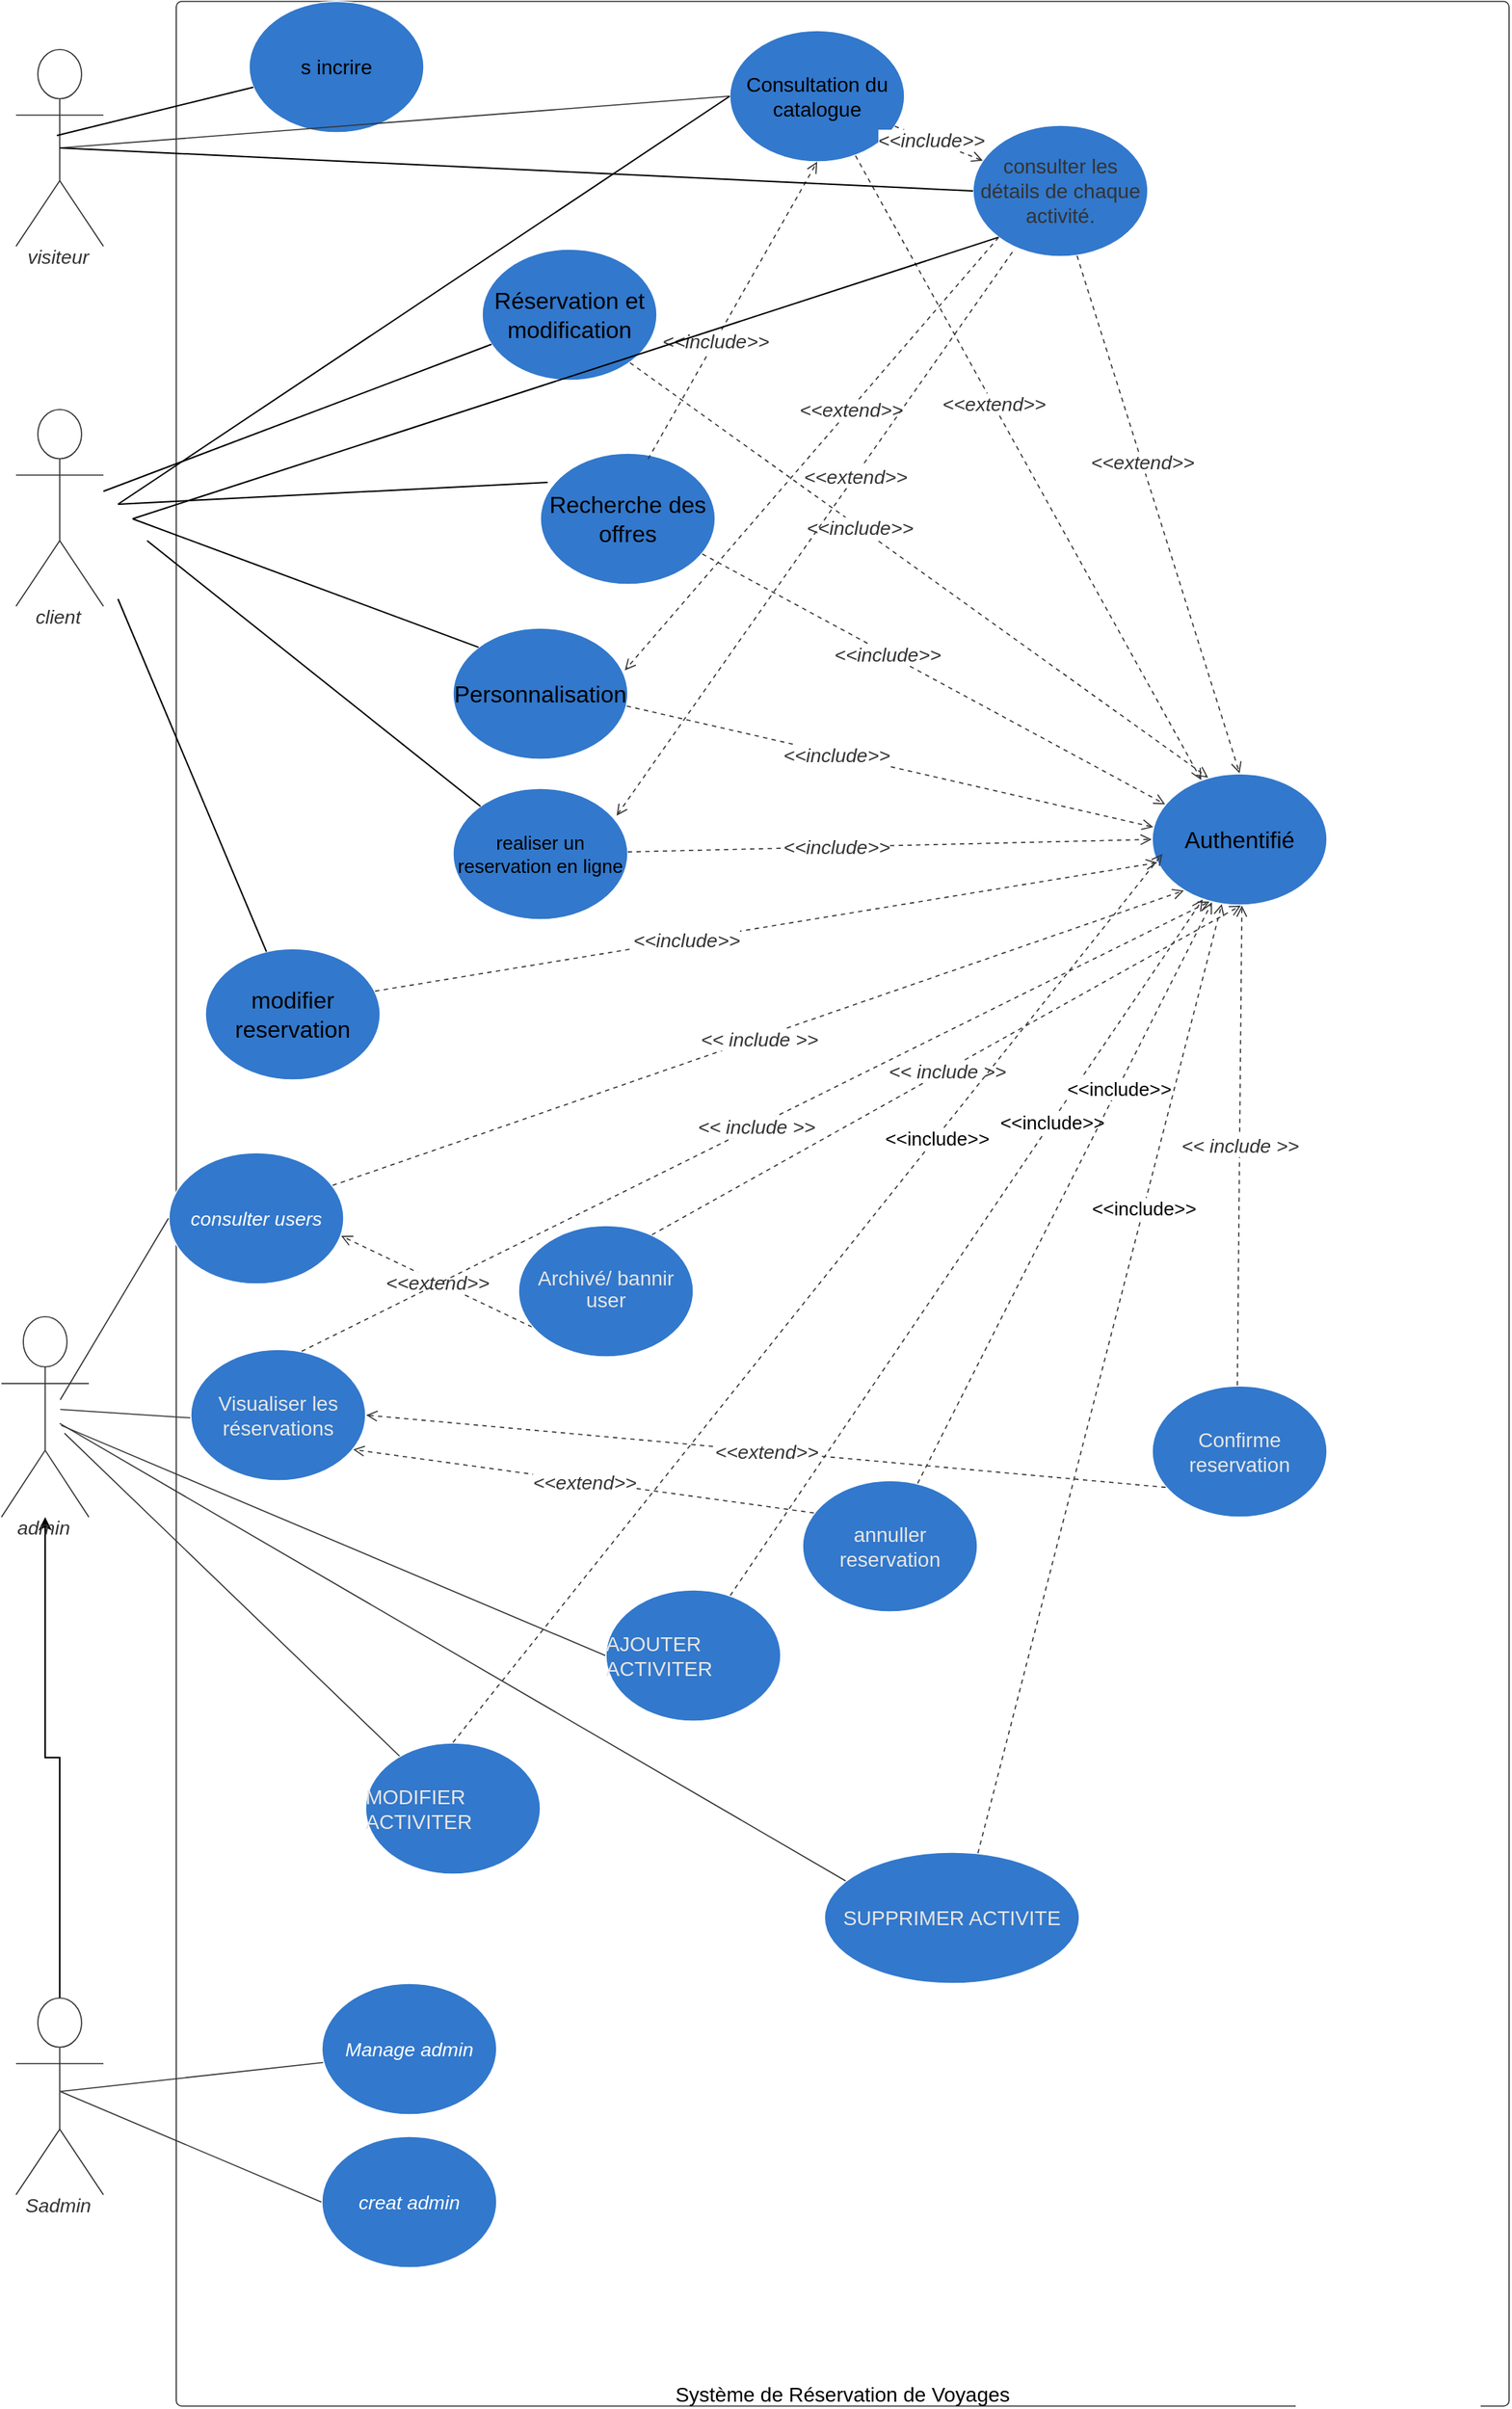 <mxfile version="25.0.3">
  <diagram name="Page-1" id="yLReXwHr22yJk2KDq0IS">
    <mxGraphModel dx="2100" dy="1044" grid="1" gridSize="10" guides="1" tooltips="1" connect="1" arrows="1" fold="1" page="1" pageScale="1" pageWidth="850" pageHeight="1100" math="0" shadow="0">
      <root>
        <mxCell id="0" />
        <mxCell id="1" parent="0" />
        <mxCell id="6W4QoT8AuajTi3IHCfQw-1" value="Système de Réservation de Voyages" style="html=1;overflow=block;blockSpacing=1;whiteSpace=wrap;container=1;pointerEvents=0;collapsible=0;recursiveResize=0;fontSize=14;spacing=0;verticalAlign=bottom;strokeColor=#333333;strokeOpacity=100;fillOpacity=0;rounded=1;absoluteArcSize=1;arcSize=7.5;fillColor=#000000;strokeWidth=0.8;lucidId=.Q4M__F_tF__;" vertex="1" parent="1">
          <mxGeometry x="170" y="80" width="915" height="1650" as="geometry" />
        </mxCell>
        <mxCell id="6W4QoT8AuajTi3IHCfQw-41" value="Réservation et modification" style="html=1;overflow=block;blockSpacing=1;whiteSpace=wrap;ellipse;fontSize=16;align=center;spacing=0;verticalAlign=middle;strokeColor=#ffffff;strokeOpacity=100;fillOpacity=100;rounded=1;absoluteArcSize=1;arcSize=7.5;fillColor=#3278cc;strokeWidth=0.8;lucidId=l2tDh2iOXQqX;" vertex="1" parent="6W4QoT8AuajTi3IHCfQw-1">
          <mxGeometry x="210" y="170" width="120" height="90" as="geometry" />
        </mxCell>
        <mxCell id="6W4QoT8AuajTi3IHCfQw-4" value="Consultation du catalogue" style="html=1;overflow=block;blockSpacing=1;whiteSpace=wrap;ellipse;fontSize=14;align=center;spacing=0;verticalAlign=middle;strokeColor=#ffffff;strokeOpacity=100;fillOpacity=100;rounded=1;absoluteArcSize=1;arcSize=7.5;fillColor=#3278cc;strokeWidth=0.8;lucidId=.Q4M82ccuo9S;" vertex="1" parent="6W4QoT8AuajTi3IHCfQw-1">
          <mxGeometry x="380" y="20" width="120" height="90" as="geometry" />
        </mxCell>
        <mxCell id="6W4QoT8AuajTi3IHCfQw-82" value="s incrire" style="html=1;overflow=block;blockSpacing=1;whiteSpace=wrap;ellipse;fontSize=14;align=center;spacing=0;verticalAlign=middle;strokeColor=#ffffff;strokeOpacity=100;fillOpacity=100;rounded=1;absoluteArcSize=1;arcSize=7.5;fillColor=#3278cc;strokeWidth=0.8;lucidId=.Q4M82ccuo9S;" vertex="1" parent="6W4QoT8AuajTi3IHCfQw-1">
          <mxGeometry x="50" width="120" height="90" as="geometry" />
        </mxCell>
        <mxCell id="6W4QoT8AuajTi3IHCfQw-63" value="Recherche  des offres" style="html=1;overflow=block;blockSpacing=1;whiteSpace=wrap;ellipse;fontSize=16;align=center;spacing=0;verticalAlign=middle;strokeColor=#ffffff;strokeOpacity=100;fillOpacity=100;rounded=1;absoluteArcSize=1;arcSize=7.5;fillColor=#3278cc;strokeWidth=0.8;lucidId=wduDFV2WwzAc;" vertex="1" parent="6W4QoT8AuajTi3IHCfQw-1">
          <mxGeometry x="250" y="310" width="120" height="90" as="geometry" />
        </mxCell>
        <mxCell id="6W4QoT8AuajTi3IHCfQw-42" value="Personnalisation" style="html=1;overflow=block;blockSpacing=1;whiteSpace=wrap;ellipse;fontSize=16;align=center;spacing=0;verticalAlign=middle;strokeColor=#ffffff;strokeOpacity=100;fillOpacity=100;rounded=1;absoluteArcSize=1;arcSize=7.5;fillColor=#3278cc;strokeWidth=0.8;lucidId=P1tDUjzM05Ek;" vertex="1" parent="6W4QoT8AuajTi3IHCfQw-1">
          <mxGeometry x="190" y="430" width="120" height="90" as="geometry" />
        </mxCell>
        <mxCell id="6W4QoT8AuajTi3IHCfQw-78" value="realiser un reservation en ligne" style="html=1;overflow=block;blockSpacing=1;whiteSpace=wrap;ellipse;fontSize=13;align=center;spacing=0;verticalAlign=middle;strokeColor=#ffffff;strokeOpacity=100;fillOpacity=100;rounded=1;absoluteArcSize=1;arcSize=7.5;fillColor=#3278cc;strokeWidth=0.8;lucidId=yfuD5ivr1SDQ;" vertex="1" parent="6W4QoT8AuajTi3IHCfQw-1">
          <mxGeometry x="190" y="540" width="120" height="90" as="geometry" />
        </mxCell>
        <mxCell id="6W4QoT8AuajTi3IHCfQw-67" value="modifier reservation" style="html=1;overflow=block;blockSpacing=1;whiteSpace=wrap;ellipse;fontSize=16;align=center;spacing=0;verticalAlign=middle;strokeColor=#ffffff;strokeOpacity=100;fillOpacity=100;rounded=1;absoluteArcSize=1;arcSize=7.5;fillColor=#3278cc;strokeWidth=0.8;lucidId=aguDIjFiDDDF;" vertex="1" parent="6W4QoT8AuajTi3IHCfQw-1">
          <mxGeometry x="20" y="650" width="120" height="90" as="geometry" />
        </mxCell>
        <mxCell id="6W4QoT8AuajTi3IHCfQw-94" value="" style="html=1;jettySize=18;whiteSpace=wrap;fontSize=13;strokeColor=#333333;strokeOpacity=100;dashed=1;fixDash=1;strokeWidth=0.8;rounded=0;startArrow=none;endArrow=open;exitX=0.616;exitY=0.044;exitPerimeter=0;entryX=0.5;entryY=1;lucidId=y~tDq5_zpgtW;exitDx=0;exitDy=0;entryDx=0;entryDy=0;" edge="1" parent="6W4QoT8AuajTi3IHCfQw-1" source="6W4QoT8AuajTi3IHCfQw-63" target="6W4QoT8AuajTi3IHCfQw-4">
          <mxGeometry width="100" height="100" relative="1" as="geometry">
            <Array as="points" />
            <mxPoint x="322" y="258" as="sourcePoint" />
            <mxPoint x="703" y="518" as="targetPoint" />
          </mxGeometry>
        </mxCell>
        <mxCell id="6W4QoT8AuajTi3IHCfQw-95" value="&amp;lt;&amp;lt;include&amp;gt;&amp;gt;" style="text;html=1;resizable=0;labelBackgroundColor=default;align=center;verticalAlign=middle;fontStyle=2;fontColor=#333333;fontSize=13.3;" vertex="1" parent="6W4QoT8AuajTi3IHCfQw-94">
          <mxGeometry x="-0.206" relative="1" as="geometry" />
        </mxCell>
        <mxCell id="6W4QoT8AuajTi3IHCfQw-21" value="Authentifié" style="html=1;overflow=block;blockSpacing=1;whiteSpace=wrap;ellipse;fontSize=16;align=center;spacing=0;verticalAlign=middle;strokeColor=#ffffff;strokeOpacity=100;fillOpacity=100;rounded=1;absoluteArcSize=1;arcSize=7.5;fillColor=#3278cc;strokeWidth=0.8;lucidId=wRtDWMIVUkhB;" vertex="1" parent="6W4QoT8AuajTi3IHCfQw-1">
          <mxGeometry x="670" y="530" width="120" height="90" as="geometry" />
        </mxCell>
        <mxCell id="6W4QoT8AuajTi3IHCfQw-76" value="" style="html=1;jettySize=18;whiteSpace=wrap;fontSize=13;strokeColor=#333333;strokeOpacity=100;dashed=1;fixDash=1;strokeWidth=0.8;rounded=0;startArrow=none;endArrow=open;exitX=0.994;exitY=0.594;exitPerimeter=0;entryX=0.006;entryY=0.406;entryPerimeter=0;lucidId=2guDETDGXmMz;" edge="1" parent="6W4QoT8AuajTi3IHCfQw-1" source="6W4QoT8AuajTi3IHCfQw-42" target="6W4QoT8AuajTi3IHCfQw-21">
          <mxGeometry width="100" height="100" relative="1" as="geometry">
            <Array as="points" />
          </mxGeometry>
        </mxCell>
        <mxCell id="6W4QoT8AuajTi3IHCfQw-77" value="&amp;lt;&amp;lt;include&amp;gt;&amp;gt;" style="text;html=1;resizable=0;labelBackgroundColor=default;align=center;verticalAlign=middle;fontStyle=2;fontColor=#333333;fontSize=13.3;" vertex="1" parent="6W4QoT8AuajTi3IHCfQw-76">
          <mxGeometry x="-0.206" relative="1" as="geometry" />
        </mxCell>
        <mxCell id="6W4QoT8AuajTi3IHCfQw-72" value="" style="html=1;jettySize=18;whiteSpace=wrap;fontSize=13;strokeColor=#333333;strokeOpacity=100;dashed=1;fixDash=1;strokeWidth=0.8;rounded=0;startArrow=none;endArrow=open;entryX=-0.003;entryY=0.5;entryPerimeter=0;lucidId=IguD0MQruVUA;" edge="1" parent="6W4QoT8AuajTi3IHCfQw-1" source="6W4QoT8AuajTi3IHCfQw-78" target="6W4QoT8AuajTi3IHCfQw-21">
          <mxGeometry width="100" height="100" relative="1" as="geometry">
            <Array as="points" />
            <mxPoint x="150.36" y="563.56" as="sourcePoint" />
          </mxGeometry>
        </mxCell>
        <mxCell id="6W4QoT8AuajTi3IHCfQw-73" value="&amp;lt;&amp;lt;include&amp;gt;&amp;gt;" style="text;html=1;resizable=0;labelBackgroundColor=default;align=center;verticalAlign=middle;fontStyle=2;fontColor=#333333;fontSize=13.3;" vertex="1" parent="6W4QoT8AuajTi3IHCfQw-72">
          <mxGeometry x="-0.206" relative="1" as="geometry" />
        </mxCell>
        <mxCell id="6W4QoT8AuajTi3IHCfQw-70" value="" style="html=1;jettySize=18;whiteSpace=wrap;fontSize=13;strokeColor=#333333;strokeOpacity=100;dashed=1;fixDash=1;strokeWidth=0.8;rounded=0;startArrow=none;endArrow=open;exitX=0.926;exitY=0.768;exitPerimeter=0;entryX=0.074;entryY=0.232;entryPerimeter=0;lucidId=CguDTukyIXwy;" edge="1" parent="6W4QoT8AuajTi3IHCfQw-1" source="6W4QoT8AuajTi3IHCfQw-63" target="6W4QoT8AuajTi3IHCfQw-21">
          <mxGeometry width="100" height="100" relative="1" as="geometry">
            <Array as="points" />
          </mxGeometry>
        </mxCell>
        <mxCell id="6W4QoT8AuajTi3IHCfQw-71" value="&amp;lt;&amp;lt;include&amp;gt;&amp;gt;" style="text;html=1;resizable=0;labelBackgroundColor=default;align=center;verticalAlign=middle;fontStyle=2;fontColor=#333333;fontSize=13.3;" vertex="1" parent="6W4QoT8AuajTi3IHCfQw-70">
          <mxGeometry x="-0.206" relative="1" as="geometry" />
        </mxCell>
        <mxCell id="6W4QoT8AuajTi3IHCfQw-68" value="" style="html=1;jettySize=18;whiteSpace=wrap;fontSize=13;strokeColor=#333333;strokeOpacity=100;dashed=1;fixDash=1;strokeWidth=0.8;rounded=0;startArrow=none;endArrow=open;exitX=0.971;exitY=0.323;exitPerimeter=0;entryX=0.029;entryY=0.677;entryPerimeter=0;lucidId=bhuDHpHgtsvB;" edge="1" parent="6W4QoT8AuajTi3IHCfQw-1" source="6W4QoT8AuajTi3IHCfQw-67" target="6W4QoT8AuajTi3IHCfQw-21">
          <mxGeometry width="100" height="100" relative="1" as="geometry">
            <Array as="points" />
          </mxGeometry>
        </mxCell>
        <mxCell id="6W4QoT8AuajTi3IHCfQw-69" value="&amp;lt;&amp;lt;include&amp;gt;&amp;gt;" style="text;html=1;resizable=0;labelBackgroundColor=default;align=center;verticalAlign=middle;fontStyle=2;fontColor=#333333;fontSize=13.3;" vertex="1" parent="6W4QoT8AuajTi3IHCfQw-68">
          <mxGeometry x="-0.206" relative="1" as="geometry" />
        </mxCell>
        <mxCell id="6W4QoT8AuajTi3IHCfQw-7" value="" style="html=1;jettySize=18;whiteSpace=wrap;overflow=block;blockSpacing=1;fontSize=13;strokeColor=#333333;strokeOpacity=100;dashed=1;fixDash=1;strokeWidth=0.8;rounded=0;startArrow=none;endArrow=open;exitX=0.719;exitY=0.953;exitPerimeter=0;entryX=0.281;entryY=0.047;entryPerimeter=0;lucidId=.Q4MsHjaNKUe;" edge="1" parent="6W4QoT8AuajTi3IHCfQw-1" source="6W4QoT8AuajTi3IHCfQw-4" target="6W4QoT8AuajTi3IHCfQw-21">
          <mxGeometry width="100" height="100" relative="1" as="geometry">
            <Array as="points" />
          </mxGeometry>
        </mxCell>
        <mxCell id="6W4QoT8AuajTi3IHCfQw-8" value="&amp;lt;&amp;lt;extend&amp;gt;&amp;gt;" style="text;html=1;resizable=0;labelBackgroundColor=default;align=center;verticalAlign=middle;fontStyle=2;fontColor=#333333;fontSize=13.3;" vertex="1" parent="6W4QoT8AuajTi3IHCfQw-7">
          <mxGeometry x="-0.206" relative="1" as="geometry" />
        </mxCell>
        <mxCell id="6W4QoT8AuajTi3IHCfQw-58" value="" style="html=1;jettySize=18;whiteSpace=wrap;fontSize=13;strokeColor=#333333;strokeOpacity=100;dashed=1;fixDash=1;strokeWidth=0.8;rounded=0;startArrow=none;endArrow=open;exitX=0.846;exitY=0.866;exitPerimeter=0;entryX=0.32;entryY=0.029;entryPerimeter=0;lucidId=y~tDq5_zpgtW;" edge="1" parent="6W4QoT8AuajTi3IHCfQw-1" source="6W4QoT8AuajTi3IHCfQw-41" target="6W4QoT8AuajTi3IHCfQw-21">
          <mxGeometry width="100" height="100" relative="1" as="geometry">
            <Array as="points" />
          </mxGeometry>
        </mxCell>
        <mxCell id="6W4QoT8AuajTi3IHCfQw-59" value="&amp;lt;&amp;lt;include&amp;gt;&amp;gt;" style="text;html=1;resizable=0;labelBackgroundColor=default;align=center;verticalAlign=middle;fontStyle=2;fontColor=#333333;fontSize=13.3;" vertex="1" parent="6W4QoT8AuajTi3IHCfQw-58">
          <mxGeometry x="-0.206" relative="1" as="geometry" />
        </mxCell>
        <mxCell id="6W4QoT8AuajTi3IHCfQw-28" value="Confirme reservation" style="html=1;overflow=block;blockSpacing=1;whiteSpace=wrap;ellipse;fontSize=14;fontColor=#e8e6e3;align=center;spacing=0;verticalAlign=middle;strokeColor=#ffffff;strokeOpacity=100;fillOpacity=100;rounded=1;absoluteArcSize=1;arcSize=7.5;fillColor=#3278cc;strokeWidth=0.8;lucidId=MWtD8rPZS3pk;" vertex="1" parent="6W4QoT8AuajTi3IHCfQw-1">
          <mxGeometry x="670" y="950" width="120" height="90" as="geometry" />
        </mxCell>
        <mxCell id="6W4QoT8AuajTi3IHCfQw-47" value="" style="html=1;jettySize=18;whiteSpace=wrap;fontSize=13;strokeColor=#333333;strokeOpacity=100;dashed=1;fixDash=1;strokeWidth=0.8;rounded=0;startArrow=none;endArrow=open;exitX=0.487;exitY=-0.004;exitPerimeter=0;entryX=0.513;entryY=1.004;entryPerimeter=0;lucidId=Z4tD4qm7GVld;" edge="1" parent="6W4QoT8AuajTi3IHCfQw-1" source="6W4QoT8AuajTi3IHCfQw-28" target="6W4QoT8AuajTi3IHCfQw-21">
          <mxGeometry width="100" height="100" relative="1" as="geometry">
            <Array as="points" />
          </mxGeometry>
        </mxCell>
        <mxCell id="6W4QoT8AuajTi3IHCfQw-48" value="&amp;lt;&amp;lt; include &amp;gt;&amp;gt;" style="text;html=1;resizable=0;labelBackgroundColor=default;align=center;verticalAlign=middle;fontStyle=2;fontColor=#333333;fontSize=13.3;" vertex="1" parent="6W4QoT8AuajTi3IHCfQw-47">
          <mxGeometry relative="1" as="geometry" />
        </mxCell>
        <mxCell id="6W4QoT8AuajTi3IHCfQw-2" value="visiteur" style="html=1;overflow=block;blockSpacing=1;shape=umlActor;labelPosition=center;verticalLabelPosition=bottom;verticalAlign=top;whiteSpace=nowrap;fontSize=13.3;fontColor=#333333;fontStyle=2;spacing=0;strokeColor=#333333;strokeOpacity=100;rounded=1;absoluteArcSize=1;arcSize=7.5;fillColor=#ffffff;strokeWidth=0.8;lucidId=.Q4MOHSBDm2E;" vertex="1" parent="1">
          <mxGeometry x="60" y="113" width="60" height="135" as="geometry" />
        </mxCell>
        <mxCell id="6W4QoT8AuajTi3IHCfQw-3" value="client" style="html=1;overflow=block;blockSpacing=1;shape=umlActor;labelPosition=center;verticalLabelPosition=bottom;verticalAlign=top;whiteSpace=nowrap;fontSize=13.3;fontColor=#333333;fontStyle=2;spacing=0;strokeColor=#333333;strokeOpacity=100;rounded=1;absoluteArcSize=1;arcSize=7.5;fillColor=#ffffff;strokeWidth=0.8;lucidId=.Q4MG143k2o2;" vertex="1" parent="1">
          <mxGeometry x="60" y="360" width="60" height="135" as="geometry" />
        </mxCell>
        <mxCell id="6W4QoT8AuajTi3IHCfQw-6" value="" style="html=1;jettySize=18;whiteSpace=wrap;overflow=block;blockSpacing=1;fontSize=13;strokeColor=#333333;strokeOpacity=100;strokeWidth=0.8;rounded=0;startArrow=none;endArrow=none;exitX=0.506;exitY=0.5;exitPerimeter=0;entryX=-0.003;entryY=0.5;entryPerimeter=0;lucidId=.Q4MYe-bv_wy;" edge="1" parent="1" source="6W4QoT8AuajTi3IHCfQw-2" target="6W4QoT8AuajTi3IHCfQw-4">
          <mxGeometry width="100" height="100" relative="1" as="geometry">
            <Array as="points" />
          </mxGeometry>
        </mxCell>
        <mxCell id="6W4QoT8AuajTi3IHCfQw-17" value="Manage admin" style="html=1;overflow=block;blockSpacing=1;whiteSpace=wrap;ellipse;fontSize=13.3;fontColor=#ffffff;fontStyle=2;align=center;spacing=0;verticalAlign=middle;strokeColor=#ffffff;strokeOpacity=100;fillOpacity=100;rounded=1;absoluteArcSize=1;arcSize=7.5;fillColor=#3278cc;strokeWidth=0.8;lucidId=FMtDDbHSJ49i;" vertex="1" parent="1">
          <mxGeometry x="270" y="1440" width="120" height="90" as="geometry" />
        </mxCell>
        <mxCell id="6W4QoT8AuajTi3IHCfQw-18" value="" style="html=1;jettySize=18;whiteSpace=wrap;fontSize=13;strokeColor=#333333;strokeOpacity=100;strokeWidth=0.8;rounded=0;startArrow=none;endArrow=none;exitX=0.506;exitY=0.438;exitPerimeter=0;entryX=0.007;entryY=0.603;entryPerimeter=0;lucidId=wOtDFYhyhci-;" edge="1" parent="1" target="6W4QoT8AuajTi3IHCfQw-17">
          <mxGeometry width="100" height="100" relative="1" as="geometry">
            <Array as="points" />
            <mxPoint x="90.36" y="1514.13" as="sourcePoint" />
          </mxGeometry>
        </mxCell>
        <mxCell id="6W4QoT8AuajTi3IHCfQw-20" value="Visualiser les réservations" style="html=1;overflow=block;blockSpacing=1;whiteSpace=wrap;ellipse;fontSize=14;fontColor=#e8e6e3;align=center;spacing=0;verticalAlign=middle;strokeColor=#ffffff;strokeOpacity=100;fillOpacity=100;rounded=1;absoluteArcSize=1;arcSize=7.5;fillColor=#3278cc;strokeWidth=0.8;lucidId=OQtD_MDdPz7L;" vertex="1" parent="1">
          <mxGeometry x="180" y="1005" width="120" height="90" as="geometry" />
        </mxCell>
        <mxCell id="6W4QoT8AuajTi3IHCfQw-22" value="" style="html=1;jettySize=18;whiteSpace=wrap;fontSize=13;strokeColor=#333333;strokeOpacity=100;strokeWidth=0.8;rounded=0;startArrow=none;endArrow=none;exitX=0.517;exitY=0.519;exitPerimeter=0;entryX=-0.003;entryY=0.5;entryPerimeter=0;lucidId=JRtDEC0KQ4Wn;" edge="1" parent="1" target="6W4QoT8AuajTi3IHCfQw-56">
          <mxGeometry width="100" height="100" relative="1" as="geometry">
            <Array as="points" />
            <mxPoint x="91.02" y="1057.065" as="sourcePoint" />
          </mxGeometry>
        </mxCell>
        <mxCell id="6W4QoT8AuajTi3IHCfQw-23" value="consulter  users" style="html=1;overflow=block;blockSpacing=1;whiteSpace=wrap;ellipse;fontSize=13.3;fontColor=#ffffff;fontStyle=2;align=center;spacing=0;verticalAlign=middle;strokeColor=#ffffff;strokeOpacity=100;fillOpacity=100;rounded=1;absoluteArcSize=1;arcSize=7.5;fillColor=#3278cc;strokeWidth=0.8;lucidId=.StDmQglk3AZ;" vertex="1" parent="1">
          <mxGeometry x="165" y="870" width="120" height="90" as="geometry" />
        </mxCell>
        <mxCell id="6W4QoT8AuajTi3IHCfQw-24" value="" style="html=1;jettySize=18;whiteSpace=wrap;fontSize=13;strokeColor=#333333;strokeOpacity=100;strokeWidth=0.8;rounded=0;startArrow=none;endArrow=none;exitX=0.506;exitY=0.438;exitPerimeter=0;entryX=-0.003;entryY=0.521;entryPerimeter=0;lucidId=dStDA1D5c9Si;" edge="1" parent="1" target="6W4QoT8AuajTi3IHCfQw-20">
          <mxGeometry width="100" height="100" relative="1" as="geometry">
            <Array as="points" />
            <mxPoint x="90.36" y="1046.13" as="sourcePoint" />
          </mxGeometry>
        </mxCell>
        <mxCell id="6W4QoT8AuajTi3IHCfQw-25" value="" style="html=1;jettySize=18;whiteSpace=wrap;fontSize=13;strokeColor=#333333;strokeOpacity=100;strokeWidth=0.8;rounded=0;startArrow=none;endArrow=none;exitX=0.506;exitY=0.389;exitPerimeter=0;entryX=-0.003;entryY=0.5;entryPerimeter=0;lucidId=mStD_dO_P8ZH;" edge="1" parent="1" target="6W4QoT8AuajTi3IHCfQw-23">
          <mxGeometry width="100" height="100" relative="1" as="geometry">
            <Array as="points" />
            <mxPoint x="90.36" y="1039.515" as="sourcePoint" />
          </mxGeometry>
        </mxCell>
        <mxCell id="6W4QoT8AuajTi3IHCfQw-26" value="" style="html=1;jettySize=18;whiteSpace=wrap;fontSize=13;strokeColor=#333333;strokeOpacity=100;dashed=1;fixDash=1;strokeWidth=0.8;rounded=0;startArrow=none;endArrow=open;exitX=0.077;exitY=0.773;exitPerimeter=0;entryX=0.985;entryY=0.634;entryPerimeter=0;lucidId=3UtDc6OPxhci;" edge="1" parent="1" source="6W4QoT8AuajTi3IHCfQw-55" target="6W4QoT8AuajTi3IHCfQw-23">
          <mxGeometry width="100" height="100" relative="1" as="geometry">
            <Array as="points" />
          </mxGeometry>
        </mxCell>
        <mxCell id="6W4QoT8AuajTi3IHCfQw-27" value="&amp;lt;&amp;lt;extend&amp;gt;&amp;gt;" style="text;html=1;resizable=0;labelBackgroundColor=default;align=center;verticalAlign=middle;fontStyle=2;fontColor=#333333;fontSize=13.3;" vertex="1" parent="6W4QoT8AuajTi3IHCfQw-26">
          <mxGeometry relative="1" as="geometry" />
        </mxCell>
        <mxCell id="6W4QoT8AuajTi3IHCfQw-29" value="" style="html=1;jettySize=18;whiteSpace=wrap;fontSize=13;strokeColor=#333333;strokeOpacity=100;dashed=1;fixDash=1;strokeWidth=0.8;rounded=0;startArrow=none;endArrow=open;exitX=0.077;exitY=0.773;exitPerimeter=0;entryX=1.003;entryY=0.5;entryPerimeter=0;lucidId=MWtDw97GIsj-;" edge="1" parent="1" source="6W4QoT8AuajTi3IHCfQw-28" target="6W4QoT8AuajTi3IHCfQw-20">
          <mxGeometry width="100" height="100" relative="1" as="geometry">
            <Array as="points" />
          </mxGeometry>
        </mxCell>
        <mxCell id="6W4QoT8AuajTi3IHCfQw-30" value="&amp;lt;&amp;lt;extend&amp;gt;&amp;gt;" style="text;html=1;resizable=0;labelBackgroundColor=default;align=center;verticalAlign=middle;fontStyle=2;fontColor=#333333;fontSize=13.3;" vertex="1" parent="6W4QoT8AuajTi3IHCfQw-29">
          <mxGeometry relative="1" as="geometry" />
        </mxCell>
        <mxCell id="6W4QoT8AuajTi3IHCfQw-31" value="" style="html=1;jettySize=18;whiteSpace=wrap;fontSize=13;strokeColor=#333333;strokeOpacity=100;dashed=1;fixDash=1;strokeWidth=0.8;rounded=0;startArrow=none;endArrow=open;exitX=0.065;exitY=0.246;exitPerimeter=0;entryX=0.929;entryY=0.763;entryPerimeter=0;lucidId=8WtDymAv9Qdy;" edge="1" parent="1" source="6W4QoT8AuajTi3IHCfQw-57" target="6W4QoT8AuajTi3IHCfQw-20">
          <mxGeometry width="100" height="100" relative="1" as="geometry">
            <Array as="points" />
          </mxGeometry>
        </mxCell>
        <mxCell id="6W4QoT8AuajTi3IHCfQw-32" value="&amp;lt;&amp;lt;extend&amp;gt;&amp;gt;" style="text;html=1;resizable=0;labelBackgroundColor=default;align=center;verticalAlign=middle;fontStyle=2;fontColor=#333333;fontSize=13.3;" vertex="1" parent="6W4QoT8AuajTi3IHCfQw-31">
          <mxGeometry relative="1" as="geometry" />
        </mxCell>
        <mxCell id="6W4QoT8AuajTi3IHCfQw-33" value="SUPPRIMER ACTIVITE" style="html=1;overflow=block;blockSpacing=1;whiteSpace=wrap;ellipse;fontSize=14;fontColor=#e8e6e3;align=center;spacing=0;verticalAlign=middle;strokeColor=#ffffff;strokeOpacity=100;fillOpacity=100;rounded=1;absoluteArcSize=1;arcSize=7.5;fillColor=#3278cc;strokeWidth=0.8;lucidId=NZtDyE03JzZh;" vertex="1" parent="1">
          <mxGeometry x="615" y="1350" width="175" height="90" as="geometry" />
        </mxCell>
        <mxCell id="6W4QoT8AuajTi3IHCfQw-34" value="" style="html=1;jettySize=18;whiteSpace=wrap;fontSize=13;strokeColor=#333333;strokeOpacity=100;strokeWidth=0.8;rounded=0;startArrow=none;endArrow=none;exitX=0.499;exitY=0.509;exitPerimeter=0;entryX=0.083;entryY=0.218;entryPerimeter=0;lucidId=t0tDgsBk2i7l;" edge="1" parent="1" target="6W4QoT8AuajTi3IHCfQw-33">
          <mxGeometry width="100" height="100" relative="1" as="geometry">
            <Array as="points" />
            <mxPoint x="89.94" y="1055.715" as="sourcePoint" />
          </mxGeometry>
        </mxCell>
        <mxCell id="6W4QoT8AuajTi3IHCfQw-35" value="MODIFIER ACTIVITER" style="html=1;overflow=block;blockSpacing=1;whiteSpace=wrap;ellipse;fontSize=14;fontColor=#e8e6e3;align=left;spacing=0;verticalAlign=middle;strokeColor=#ffffff;strokeOpacity=100;fillOpacity=100;rounded=1;absoluteArcSize=1;arcSize=7.5;fillColor=#3278cc;strokeWidth=0.8;lucidId=nZtDVBokHMwB;" vertex="1" parent="1">
          <mxGeometry x="300" y="1275" width="120" height="90" as="geometry" />
        </mxCell>
        <mxCell id="6W4QoT8AuajTi3IHCfQw-36" value="" style="html=1;jettySize=18;whiteSpace=wrap;fontSize=13;strokeColor=#333333;strokeOpacity=100;strokeWidth=0.8;rounded=0;startArrow=none;endArrow=none;exitX=0.554;exitY=0.559;exitPerimeter=0;entryX=0.194;entryY=0.1;entryPerimeter=0;lucidId=B0tDxXNpU5SS;" edge="1" parent="1" target="6W4QoT8AuajTi3IHCfQw-35">
          <mxGeometry width="100" height="100" relative="1" as="geometry">
            <Array as="points" />
            <mxPoint x="93.24" y="1062.465" as="sourcePoint" />
          </mxGeometry>
        </mxCell>
        <mxCell id="6W4QoT8AuajTi3IHCfQw-37" value="" style="html=1;jettySize=18;whiteSpace=wrap;fontSize=13;strokeColor=#333333;strokeOpacity=100;dashed=1;fixDash=1;strokeWidth=0.8;rounded=0;startArrow=none;endArrow=open;exitX=0.936;exitY=0.249;exitPerimeter=0;entryX=0.181;entryY=0.89;entryPerimeter=0;lucidId=H3tDbSjofF47;" edge="1" parent="1" source="6W4QoT8AuajTi3IHCfQw-23" target="6W4QoT8AuajTi3IHCfQw-21">
          <mxGeometry width="100" height="100" relative="1" as="geometry">
            <Array as="points" />
          </mxGeometry>
        </mxCell>
        <mxCell id="6W4QoT8AuajTi3IHCfQw-38" value="&amp;lt;&amp;lt; include &amp;gt;&amp;gt;" style="text;html=1;resizable=0;labelBackgroundColor=default;align=center;verticalAlign=middle;fontStyle=2;fontColor=#333333;fontSize=13.3;" vertex="1" parent="6W4QoT8AuajTi3IHCfQw-37">
          <mxGeometry relative="1" as="geometry" />
        </mxCell>
        <mxCell id="6W4QoT8AuajTi3IHCfQw-39" value="" style="html=1;jettySize=18;whiteSpace=wrap;fontSize=13;strokeColor=#333333;strokeOpacity=100;dashed=1;fixDash=1;strokeWidth=0.8;rounded=0;startArrow=none;endArrow=open;exitX=0.763;exitY=0.07;exitPerimeter=0;entryX=0.507;entryY=1.004;entryPerimeter=0;lucidId=H4tD8NbDcM4t;" edge="1" parent="1" source="6W4QoT8AuajTi3IHCfQw-55" target="6W4QoT8AuajTi3IHCfQw-21">
          <mxGeometry width="100" height="100" relative="1" as="geometry">
            <Array as="points" />
          </mxGeometry>
        </mxCell>
        <mxCell id="6W4QoT8AuajTi3IHCfQw-40" value="&amp;lt;&amp;lt; include &amp;gt;&amp;gt;" style="text;html=1;resizable=0;labelBackgroundColor=default;align=center;verticalAlign=middle;fontStyle=2;fontColor=#333333;fontSize=13.3;" vertex="1" parent="6W4QoT8AuajTi3IHCfQw-39">
          <mxGeometry relative="1" as="geometry" />
        </mxCell>
        <mxCell id="6W4QoT8AuajTi3IHCfQw-43" value="" style="html=1;jettySize=18;whiteSpace=wrap;fontSize=13;strokeColor=#333333;strokeOpacity=100;dashed=1;fixDash=1;strokeWidth=0.8;rounded=0;startArrow=none;endArrow=open;exitX=0.634;exitY=0.014;exitPerimeter=0;entryX=0.328;entryY=0.974;entryPerimeter=0;lucidId=76tD7qUcDf9R;" edge="1" parent="1" source="6W4QoT8AuajTi3IHCfQw-20" target="6W4QoT8AuajTi3IHCfQw-21">
          <mxGeometry width="100" height="100" relative="1" as="geometry">
            <Array as="points" />
          </mxGeometry>
        </mxCell>
        <mxCell id="6W4QoT8AuajTi3IHCfQw-44" value="&amp;lt;&amp;lt; include &amp;gt;&amp;gt;" style="text;html=1;resizable=0;labelBackgroundColor=default;align=center;verticalAlign=middle;fontStyle=2;fontColor=#333333;fontSize=13.3;" vertex="1" parent="6W4QoT8AuajTi3IHCfQw-43">
          <mxGeometry relative="1" as="geometry" />
        </mxCell>
        <mxCell id="6W4QoT8AuajTi3IHCfQw-45" value="" style="html=1;jettySize=18;whiteSpace=wrap;fontSize=13;strokeColor=#333333;strokeOpacity=100;dashed=1;fixDash=1;strokeWidth=0.8;rounded=0;startArrow=none;endArrow=open;exitX=0.711;exitY=0.043;exitPerimeter=0;entryX=0.289;entryY=0.957;entryPerimeter=0;lucidId=27tDSswEAOkC;" edge="1" parent="1" source="6W4QoT8AuajTi3IHCfQw-56" target="6W4QoT8AuajTi3IHCfQw-21">
          <mxGeometry width="100" height="100" relative="1" as="geometry">
            <Array as="points" />
          </mxGeometry>
        </mxCell>
        <mxCell id="6W4QoT8AuajTi3IHCfQw-46" value="&amp;lt;&amp;lt;include&amp;gt;&amp;gt;" style="text;html=1;resizable=0;labelBackgroundColor=default;align=center;verticalAlign=middle;fontSize=13;" vertex="1" parent="6W4QoT8AuajTi3IHCfQw-45">
          <mxGeometry x="0.361" relative="1" as="geometry" />
        </mxCell>
        <mxCell id="6W4QoT8AuajTi3IHCfQw-49" value="" style="html=1;jettySize=18;whiteSpace=wrap;fontSize=13;strokeColor=#333333;strokeOpacity=100;dashed=1;fixDash=1;strokeWidth=0.8;rounded=0;startArrow=none;endArrow=open;exitX=0.602;exitY=0.007;exitPerimeter=0;entryX=0.398;entryY=0.993;entryPerimeter=0;lucidId=h9tD~VJ7v9Pn;" edge="1" parent="1" source="6W4QoT8AuajTi3IHCfQw-33" target="6W4QoT8AuajTi3IHCfQw-21">
          <mxGeometry width="100" height="100" relative="1" as="geometry">
            <Array as="points" />
          </mxGeometry>
        </mxCell>
        <mxCell id="6W4QoT8AuajTi3IHCfQw-50" value="&amp;lt;&amp;lt;include&amp;gt;&amp;gt;" style="text;html=1;resizable=0;labelBackgroundColor=default;align=center;verticalAlign=middle;fontSize=13;" vertex="1" parent="6W4QoT8AuajTi3IHCfQw-49">
          <mxGeometry x="0.361" relative="1" as="geometry" />
        </mxCell>
        <mxCell id="6W4QoT8AuajTi3IHCfQw-51" value="" style="html=1;jettySize=18;whiteSpace=wrap;fontSize=13;strokeColor=#333333;strokeOpacity=100;dashed=1;fixDash=1;strokeWidth=0.8;rounded=0;startArrow=none;endArrow=open;exitX=0.658;exitY=0.021;exitPerimeter=0;entryX=0.342;entryY=0.979;entryPerimeter=0;lucidId=09tDtWw9U_ML;" edge="1" parent="1" source="6W4QoT8AuajTi3IHCfQw-57" target="6W4QoT8AuajTi3IHCfQw-21">
          <mxGeometry width="100" height="100" relative="1" as="geometry">
            <Array as="points" />
          </mxGeometry>
        </mxCell>
        <mxCell id="6W4QoT8AuajTi3IHCfQw-52" value="&amp;lt;&amp;lt;include&amp;gt;&amp;gt;" style="text;html=1;resizable=0;labelBackgroundColor=default;align=center;verticalAlign=middle;fontSize=13;" vertex="1" parent="6W4QoT8AuajTi3IHCfQw-51">
          <mxGeometry x="0.361" relative="1" as="geometry" />
        </mxCell>
        <mxCell id="6W4QoT8AuajTi3IHCfQw-53" value="" style="html=1;jettySize=18;whiteSpace=wrap;fontSize=13;strokeColor=#333333;strokeOpacity=100;dashed=1;fixDash=1;strokeWidth=0.8;rounded=0;startArrow=none;endArrow=open;exitX=0.5;exitY=-0.004;exitPerimeter=0;lucidId=q_tDrgrCTeuL;" edge="1" parent="1" source="6W4QoT8AuajTi3IHCfQw-35">
          <mxGeometry width="100" height="100" relative="1" as="geometry">
            <Array as="points" />
            <mxPoint x="847" y="665" as="targetPoint" />
          </mxGeometry>
        </mxCell>
        <mxCell id="6W4QoT8AuajTi3IHCfQw-54" value="&amp;lt;&amp;lt;include&amp;gt;&amp;gt;" style="text;html=1;resizable=0;labelBackgroundColor=default;align=center;verticalAlign=middle;fontSize=13;" vertex="1" parent="6W4QoT8AuajTi3IHCfQw-53">
          <mxGeometry x="0.361" relative="1" as="geometry" />
        </mxCell>
        <mxCell id="6W4QoT8AuajTi3IHCfQw-55" value="&lt;div style=&quot;display: flex; justify-content: center; text-align: center; align-items: baseline; font-size: 0; line-height: 1.25;margin-top: -2px;&quot;&gt;&lt;span&gt;&lt;span style=&quot;font-size:14px;color:#e8e6e3;&quot;&gt;Archivé/ bannir&#xa;&lt;/span&gt;&lt;/span&gt;&lt;/div&gt;&lt;div style=&quot;display: flex; justify-content: center; text-align: center; align-items: baseline; font-size: 0; line-height: 1.25;margin-top: -2px;&quot;&gt;&lt;span&gt;&lt;span style=&quot;font-size:14px;color:#e8e6e3;&quot;&gt;user&lt;/span&gt;&lt;span style=&quot;font-size:13.3px;color:#ffffff;font-style: italic;&quot;&gt; &lt;/span&gt;&lt;/span&gt;&lt;/div&gt;" style="html=1;overflow=block;blockSpacing=1;whiteSpace=wrap;ellipse;fontSize=13;spacing=0;verticalAlign=middle;strokeColor=#ffffff;strokeOpacity=100;fillOpacity=100;rounded=1;absoluteArcSize=1;arcSize=7.5;fillColor=#3278cc;strokeWidth=0.8;lucidId=1TtD-e09_3qA;" vertex="1" parent="1">
          <mxGeometry x="405" y="920" width="120" height="90" as="geometry" />
        </mxCell>
        <mxCell id="6W4QoT8AuajTi3IHCfQw-56" value="AJOUTER ACTIVITER" style="html=1;overflow=block;blockSpacing=1;whiteSpace=wrap;ellipse;fontSize=14;fontColor=#e8e6e3;align=left;spacing=0;verticalAlign=middle;strokeColor=#ffffff;strokeOpacity=100;fillOpacity=100;rounded=1;absoluteArcSize=1;arcSize=7.5;fillColor=#3278cc;strokeWidth=0.8;lucidId=6QtDfodyq55U;" vertex="1" parent="1">
          <mxGeometry x="465" y="1170" width="120" height="90" as="geometry" />
        </mxCell>
        <mxCell id="6W4QoT8AuajTi3IHCfQw-57" value="annuller reservation" style="html=1;overflow=block;blockSpacing=1;whiteSpace=wrap;ellipse;fontSize=14;fontColor=#e8e6e3;align=center;spacing=0;verticalAlign=middle;strokeColor=#ffffff;strokeOpacity=100;fillOpacity=100;rounded=1;absoluteArcSize=1;arcSize=7.5;fillColor=#3278cc;strokeWidth=0.8;lucidId=8WtDr_JK0m1Z;" vertex="1" parent="1">
          <mxGeometry x="600" y="1095" width="120" height="90" as="geometry" />
        </mxCell>
        <mxCell id="6W4QoT8AuajTi3IHCfQw-60" value="consulter les détails de chaque activité." style="html=1;overflow=block;blockSpacing=1;whiteSpace=wrap;ellipse;fontSize=14;fontColor=#333333;spacing=0;verticalAlign=middle;strokeColor=#ffffff;strokeOpacity=100;fillOpacity=100;rounded=1;absoluteArcSize=1;arcSize=7.5;fillColor=#3278cc;strokeWidth=0.8;lucidId=VbuDiCNXi69H;" vertex="1" parent="1">
          <mxGeometry x="717" y="165" width="120" height="90" as="geometry" />
        </mxCell>
        <mxCell id="6W4QoT8AuajTi3IHCfQw-61" value="" style="html=1;jettySize=18;whiteSpace=wrap;fontSize=13;strokeColor=#333333;strokeOpacity=100;dashed=1;fixDash=1;strokeWidth=0.8;rounded=0;startArrow=none;endArrow=open;exitX=0.595;exitY=0.995;exitPerimeter=0;entryX=0.5;entryY=-0.004;entryPerimeter=0;lucidId=5cuDoyGK49-1;" edge="1" parent="1" source="6W4QoT8AuajTi3IHCfQw-60" target="6W4QoT8AuajTi3IHCfQw-21">
          <mxGeometry width="100" height="100" relative="1" as="geometry">
            <Array as="points" />
          </mxGeometry>
        </mxCell>
        <mxCell id="6W4QoT8AuajTi3IHCfQw-62" value="&amp;lt;&amp;lt;extend&amp;gt;&amp;gt;" style="text;html=1;resizable=0;labelBackgroundColor=default;align=center;verticalAlign=middle;fontStyle=2;fontColor=#333333;fontSize=13.3;" vertex="1" parent="6W4QoT8AuajTi3IHCfQw-61">
          <mxGeometry x="-0.206" relative="1" as="geometry" />
        </mxCell>
        <mxCell id="6W4QoT8AuajTi3IHCfQw-64" value="creat admin" style="html=1;overflow=block;blockSpacing=1;whiteSpace=wrap;ellipse;fontSize=13.3;fontColor=#ffffff;fontStyle=2;align=center;spacing=0;verticalAlign=middle;strokeColor=#ffffff;strokeOpacity=100;fillOpacity=100;rounded=1;absoluteArcSize=1;arcSize=7.5;fillColor=#3278cc;strokeWidth=0.8;lucidId=feuDx8V2zJ7w;" vertex="1" parent="1">
          <mxGeometry x="270" y="1545" width="120" height="90" as="geometry" />
        </mxCell>
        <mxCell id="6W4QoT8AuajTi3IHCfQw-66" value="" style="html=1;jettySize=18;whiteSpace=wrap;fontSize=13;strokeColor=#333333;strokeOpacity=100;strokeWidth=0.8;rounded=0;startArrow=none;endArrow=none;exitX=0.506;exitY=0.438;exitPerimeter=0;entryX=-0.003;entryY=0.5;entryPerimeter=0;lucidId=xfuD-PNqVpev;" edge="1" parent="1" target="6W4QoT8AuajTi3IHCfQw-64">
          <mxGeometry width="100" height="100" relative="1" as="geometry">
            <Array as="points" />
            <mxPoint x="90.36" y="1514.13" as="sourcePoint" />
          </mxGeometry>
        </mxCell>
        <mxCell id="6W4QoT8AuajTi3IHCfQw-102" style="edgeStyle=orthogonalEdgeStyle;rounded=0;orthogonalLoop=1;jettySize=auto;html=1;" edge="1" parent="1" source="6W4QoT8AuajTi3IHCfQw-79" target="6W4QoT8AuajTi3IHCfQw-80">
          <mxGeometry relative="1" as="geometry" />
        </mxCell>
        <mxCell id="6W4QoT8AuajTi3IHCfQw-79" value="Sadmin" style="html=1;overflow=block;blockSpacing=1;shape=umlActor;labelPosition=center;verticalLabelPosition=bottom;verticalAlign=top;whiteSpace=nowrap;fontSize=13.3;fontColor=#333333;fontStyle=2;spacing=0;strokeColor=#333333;strokeOpacity=100;rounded=1;absoluteArcSize=1;arcSize=7.5;fillColor=#ffffff;strokeWidth=0.8;lucidId=.Q4MG143k2o2;" vertex="1" parent="1">
          <mxGeometry x="60" y="1450" width="60" height="135" as="geometry" />
        </mxCell>
        <mxCell id="6W4QoT8AuajTi3IHCfQw-80" value="admin" style="html=1;overflow=block;blockSpacing=1;shape=umlActor;labelPosition=center;verticalLabelPosition=bottom;verticalAlign=top;whiteSpace=nowrap;fontSize=13.3;fontColor=#333333;fontStyle=2;spacing=0;strokeColor=#333333;strokeOpacity=100;rounded=1;absoluteArcSize=1;arcSize=7.5;fillColor=#ffffff;strokeWidth=0.8;lucidId=.Q4MG143k2o2;" vertex="1" parent="1">
          <mxGeometry x="50" y="982.5" width="60" height="137.5" as="geometry" />
        </mxCell>
        <mxCell id="6W4QoT8AuajTi3IHCfQw-81" value="" style="endArrow=none;html=1;rounded=0;exitX=0.5;exitY=0.5;exitDx=0;exitDy=0;exitPerimeter=0;entryX=0;entryY=0.5;entryDx=0;entryDy=0;" edge="1" parent="1" source="6W4QoT8AuajTi3IHCfQw-2" target="6W4QoT8AuajTi3IHCfQw-60">
          <mxGeometry width="50" height="50" relative="1" as="geometry">
            <mxPoint x="490" y="340" as="sourcePoint" />
            <mxPoint x="540" y="290" as="targetPoint" />
          </mxGeometry>
        </mxCell>
        <mxCell id="6W4QoT8AuajTi3IHCfQw-83" value="" style="endArrow=none;html=1;rounded=0;exitX=0.467;exitY=0.437;exitDx=0;exitDy=0;exitPerimeter=0;" edge="1" parent="1" source="6W4QoT8AuajTi3IHCfQw-2" target="6W4QoT8AuajTi3IHCfQw-82">
          <mxGeometry width="50" height="50" relative="1" as="geometry">
            <mxPoint x="490" y="430" as="sourcePoint" />
            <mxPoint x="540" y="380" as="targetPoint" />
          </mxGeometry>
        </mxCell>
        <mxCell id="6W4QoT8AuajTi3IHCfQw-84" value="" style="endArrow=none;html=1;rounded=0;" edge="1" parent="1" source="6W4QoT8AuajTi3IHCfQw-3" target="6W4QoT8AuajTi3IHCfQw-41">
          <mxGeometry width="50" height="50" relative="1" as="geometry">
            <mxPoint x="100" y="191" as="sourcePoint" />
            <mxPoint x="727" y="220" as="targetPoint" />
          </mxGeometry>
        </mxCell>
        <mxCell id="6W4QoT8AuajTi3IHCfQw-85" value="" style="endArrow=none;html=1;rounded=0;entryX=0.042;entryY=0.222;entryDx=0;entryDy=0;entryPerimeter=0;" edge="1" parent="1" target="6W4QoT8AuajTi3IHCfQw-63">
          <mxGeometry width="50" height="50" relative="1" as="geometry">
            <mxPoint x="130" y="425" as="sourcePoint" />
            <mxPoint x="318" y="347" as="targetPoint" />
          </mxGeometry>
        </mxCell>
        <mxCell id="6W4QoT8AuajTi3IHCfQw-86" value="" style="endArrow=none;html=1;rounded=0;entryX=0;entryY=0;entryDx=0;entryDy=0;" edge="1" parent="1" target="6W4QoT8AuajTi3IHCfQw-42">
          <mxGeometry width="50" height="50" relative="1" as="geometry">
            <mxPoint x="140" y="435" as="sourcePoint" />
            <mxPoint x="320" y="420" as="targetPoint" />
          </mxGeometry>
        </mxCell>
        <mxCell id="6W4QoT8AuajTi3IHCfQw-88" value="" style="endArrow=none;html=1;rounded=0;" edge="1" parent="1" target="6W4QoT8AuajTi3IHCfQw-78">
          <mxGeometry width="50" height="50" relative="1" as="geometry">
            <mxPoint x="150" y="450" as="sourcePoint" />
            <mxPoint x="241" y="623" as="targetPoint" />
          </mxGeometry>
        </mxCell>
        <mxCell id="6W4QoT8AuajTi3IHCfQw-89" value="" style="endArrow=none;html=1;rounded=0;" edge="1" parent="1" target="6W4QoT8AuajTi3IHCfQw-67">
          <mxGeometry width="50" height="50" relative="1" as="geometry">
            <mxPoint x="130" y="490" as="sourcePoint" />
            <mxPoint x="248" y="608" as="targetPoint" />
          </mxGeometry>
        </mxCell>
        <mxCell id="6W4QoT8AuajTi3IHCfQw-90" value="" style="endArrow=none;html=1;rounded=0;entryX=0;entryY=0.5;entryDx=0;entryDy=0;" edge="1" parent="1" target="6W4QoT8AuajTi3IHCfQw-4">
          <mxGeometry width="50" height="50" relative="1" as="geometry">
            <mxPoint x="130" y="425" as="sourcePoint" />
            <mxPoint x="318" y="347" as="targetPoint" />
          </mxGeometry>
        </mxCell>
        <mxCell id="6W4QoT8AuajTi3IHCfQw-91" value="" style="endArrow=none;html=1;rounded=0;entryX=0;entryY=1;entryDx=0;entryDy=0;" edge="1" parent="1" target="6W4QoT8AuajTi3IHCfQw-60">
          <mxGeometry width="50" height="50" relative="1" as="geometry">
            <mxPoint x="140" y="435" as="sourcePoint" />
            <mxPoint x="580" y="165" as="targetPoint" />
          </mxGeometry>
        </mxCell>
        <mxCell id="6W4QoT8AuajTi3IHCfQw-96" value="" style="html=1;jettySize=18;whiteSpace=wrap;overflow=block;blockSpacing=1;fontSize=13;strokeColor=#333333;strokeOpacity=100;dashed=1;fixDash=1;strokeWidth=0.8;rounded=0;startArrow=none;endArrow=open;exitX=0;exitY=1;entryX=0.983;entryY=0.322;lucidId=.Q4MsHjaNKUe;entryDx=0;entryDy=0;exitDx=0;exitDy=0;entryPerimeter=0;" edge="1" parent="1" source="6W4QoT8AuajTi3IHCfQw-60" target="6W4QoT8AuajTi3IHCfQw-42">
          <mxGeometry width="100" height="100" relative="1" as="geometry">
            <Array as="points" />
            <mxPoint x="666" y="206" as="sourcePoint" />
            <mxPoint x="869" y="599" as="targetPoint" />
          </mxGeometry>
        </mxCell>
        <mxCell id="6W4QoT8AuajTi3IHCfQw-97" value="&amp;lt;&amp;lt;extend&amp;gt;&amp;gt;" style="text;html=1;resizable=0;labelBackgroundColor=default;align=center;verticalAlign=middle;fontStyle=2;fontColor=#333333;fontSize=13.3;" vertex="1" parent="6W4QoT8AuajTi3IHCfQw-96">
          <mxGeometry x="-0.206" relative="1" as="geometry" />
        </mxCell>
        <mxCell id="6W4QoT8AuajTi3IHCfQw-98" value="" style="html=1;jettySize=18;whiteSpace=wrap;overflow=block;blockSpacing=1;fontSize=13;strokeColor=#333333;strokeOpacity=100;dashed=1;fixDash=1;strokeWidth=0.8;rounded=0;startArrow=none;endArrow=open;exitX=0;exitY=1;entryX=0.936;entryY=0.208;lucidId=.Q4MsHjaNKUe;entryDx=0;entryDy=0;exitDx=0;exitDy=0;entryPerimeter=0;" edge="1" parent="1" target="6W4QoT8AuajTi3IHCfQw-78">
          <mxGeometry width="100" height="100" relative="1" as="geometry">
            <Array as="points" />
            <mxPoint x="744" y="252" as="sourcePoint" />
            <mxPoint x="488" y="549" as="targetPoint" />
          </mxGeometry>
        </mxCell>
        <mxCell id="6W4QoT8AuajTi3IHCfQw-99" value="&amp;lt;&amp;lt;extend&amp;gt;&amp;gt;" style="text;html=1;resizable=0;labelBackgroundColor=default;align=center;verticalAlign=middle;fontStyle=2;fontColor=#333333;fontSize=13.3;" vertex="1" parent="6W4QoT8AuajTi3IHCfQw-98">
          <mxGeometry x="-0.206" relative="1" as="geometry" />
        </mxCell>
        <mxCell id="6W4QoT8AuajTi3IHCfQw-100" value="" style="html=1;jettySize=18;whiteSpace=wrap;fontSize=13;strokeColor=#333333;strokeOpacity=100;dashed=1;fixDash=1;strokeWidth=0.8;rounded=0;startArrow=none;endArrow=open;lucidId=y~tDq5_zpgtW;" edge="1" parent="1" source="6W4QoT8AuajTi3IHCfQw-4" target="6W4QoT8AuajTi3IHCfQw-60">
          <mxGeometry width="100" height="100" relative="1" as="geometry">
            <Array as="points" />
            <mxPoint x="504" y="404" as="sourcePoint" />
            <mxPoint x="620" y="200" as="targetPoint" />
          </mxGeometry>
        </mxCell>
        <mxCell id="6W4QoT8AuajTi3IHCfQw-101" value="&amp;lt;&amp;lt;include&amp;gt;&amp;gt;" style="text;html=1;resizable=0;labelBackgroundColor=default;align=center;verticalAlign=middle;fontStyle=2;fontColor=#333333;fontSize=13.3;" vertex="1" parent="6W4QoT8AuajTi3IHCfQw-100">
          <mxGeometry x="-0.206" relative="1" as="geometry" />
        </mxCell>
      </root>
    </mxGraphModel>
  </diagram>
</mxfile>
